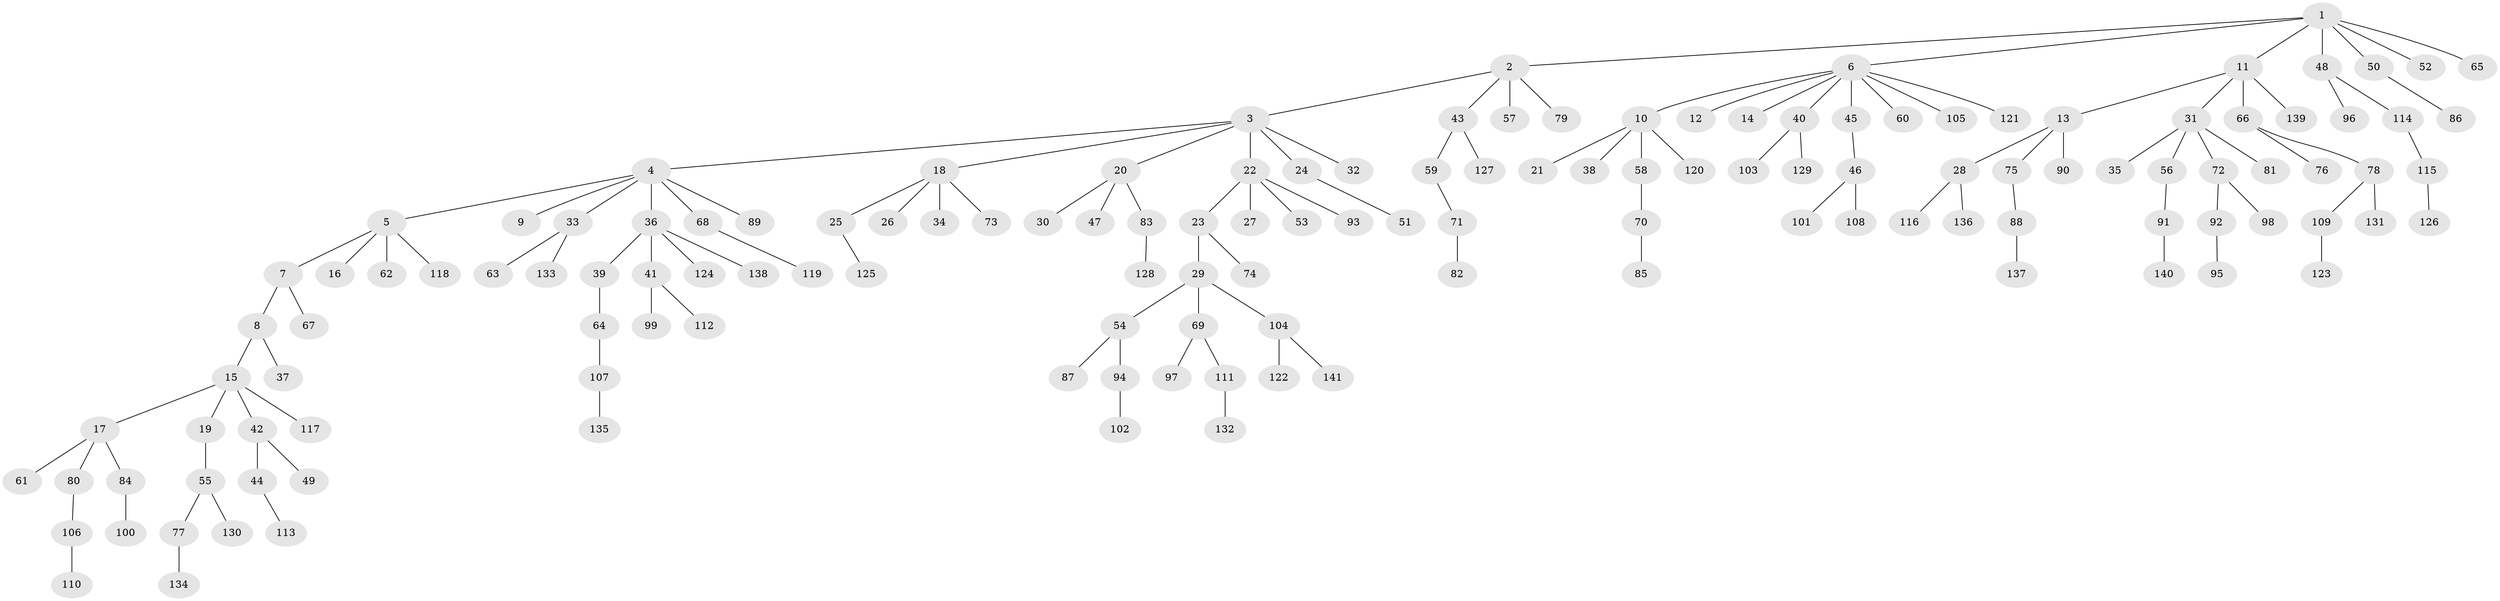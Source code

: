 // Generated by graph-tools (version 1.1) at 2025/15/03/09/25 04:15:27]
// undirected, 141 vertices, 140 edges
graph export_dot {
graph [start="1"]
  node [color=gray90,style=filled];
  1;
  2;
  3;
  4;
  5;
  6;
  7;
  8;
  9;
  10;
  11;
  12;
  13;
  14;
  15;
  16;
  17;
  18;
  19;
  20;
  21;
  22;
  23;
  24;
  25;
  26;
  27;
  28;
  29;
  30;
  31;
  32;
  33;
  34;
  35;
  36;
  37;
  38;
  39;
  40;
  41;
  42;
  43;
  44;
  45;
  46;
  47;
  48;
  49;
  50;
  51;
  52;
  53;
  54;
  55;
  56;
  57;
  58;
  59;
  60;
  61;
  62;
  63;
  64;
  65;
  66;
  67;
  68;
  69;
  70;
  71;
  72;
  73;
  74;
  75;
  76;
  77;
  78;
  79;
  80;
  81;
  82;
  83;
  84;
  85;
  86;
  87;
  88;
  89;
  90;
  91;
  92;
  93;
  94;
  95;
  96;
  97;
  98;
  99;
  100;
  101;
  102;
  103;
  104;
  105;
  106;
  107;
  108;
  109;
  110;
  111;
  112;
  113;
  114;
  115;
  116;
  117;
  118;
  119;
  120;
  121;
  122;
  123;
  124;
  125;
  126;
  127;
  128;
  129;
  130;
  131;
  132;
  133;
  134;
  135;
  136;
  137;
  138;
  139;
  140;
  141;
  1 -- 2;
  1 -- 6;
  1 -- 11;
  1 -- 48;
  1 -- 50;
  1 -- 52;
  1 -- 65;
  2 -- 3;
  2 -- 43;
  2 -- 57;
  2 -- 79;
  3 -- 4;
  3 -- 18;
  3 -- 20;
  3 -- 22;
  3 -- 24;
  3 -- 32;
  4 -- 5;
  4 -- 9;
  4 -- 33;
  4 -- 36;
  4 -- 68;
  4 -- 89;
  5 -- 7;
  5 -- 16;
  5 -- 62;
  5 -- 118;
  6 -- 10;
  6 -- 12;
  6 -- 14;
  6 -- 40;
  6 -- 45;
  6 -- 60;
  6 -- 105;
  6 -- 121;
  7 -- 8;
  7 -- 67;
  8 -- 15;
  8 -- 37;
  10 -- 21;
  10 -- 38;
  10 -- 58;
  10 -- 120;
  11 -- 13;
  11 -- 31;
  11 -- 66;
  11 -- 139;
  13 -- 28;
  13 -- 75;
  13 -- 90;
  15 -- 17;
  15 -- 19;
  15 -- 42;
  15 -- 117;
  17 -- 61;
  17 -- 80;
  17 -- 84;
  18 -- 25;
  18 -- 26;
  18 -- 34;
  18 -- 73;
  19 -- 55;
  20 -- 30;
  20 -- 47;
  20 -- 83;
  22 -- 23;
  22 -- 27;
  22 -- 53;
  22 -- 93;
  23 -- 29;
  23 -- 74;
  24 -- 51;
  25 -- 125;
  28 -- 116;
  28 -- 136;
  29 -- 54;
  29 -- 69;
  29 -- 104;
  31 -- 35;
  31 -- 56;
  31 -- 72;
  31 -- 81;
  33 -- 63;
  33 -- 133;
  36 -- 39;
  36 -- 41;
  36 -- 124;
  36 -- 138;
  39 -- 64;
  40 -- 103;
  40 -- 129;
  41 -- 99;
  41 -- 112;
  42 -- 44;
  42 -- 49;
  43 -- 59;
  43 -- 127;
  44 -- 113;
  45 -- 46;
  46 -- 101;
  46 -- 108;
  48 -- 96;
  48 -- 114;
  50 -- 86;
  54 -- 87;
  54 -- 94;
  55 -- 77;
  55 -- 130;
  56 -- 91;
  58 -- 70;
  59 -- 71;
  64 -- 107;
  66 -- 76;
  66 -- 78;
  68 -- 119;
  69 -- 97;
  69 -- 111;
  70 -- 85;
  71 -- 82;
  72 -- 92;
  72 -- 98;
  75 -- 88;
  77 -- 134;
  78 -- 109;
  78 -- 131;
  80 -- 106;
  83 -- 128;
  84 -- 100;
  88 -- 137;
  91 -- 140;
  92 -- 95;
  94 -- 102;
  104 -- 122;
  104 -- 141;
  106 -- 110;
  107 -- 135;
  109 -- 123;
  111 -- 132;
  114 -- 115;
  115 -- 126;
}
